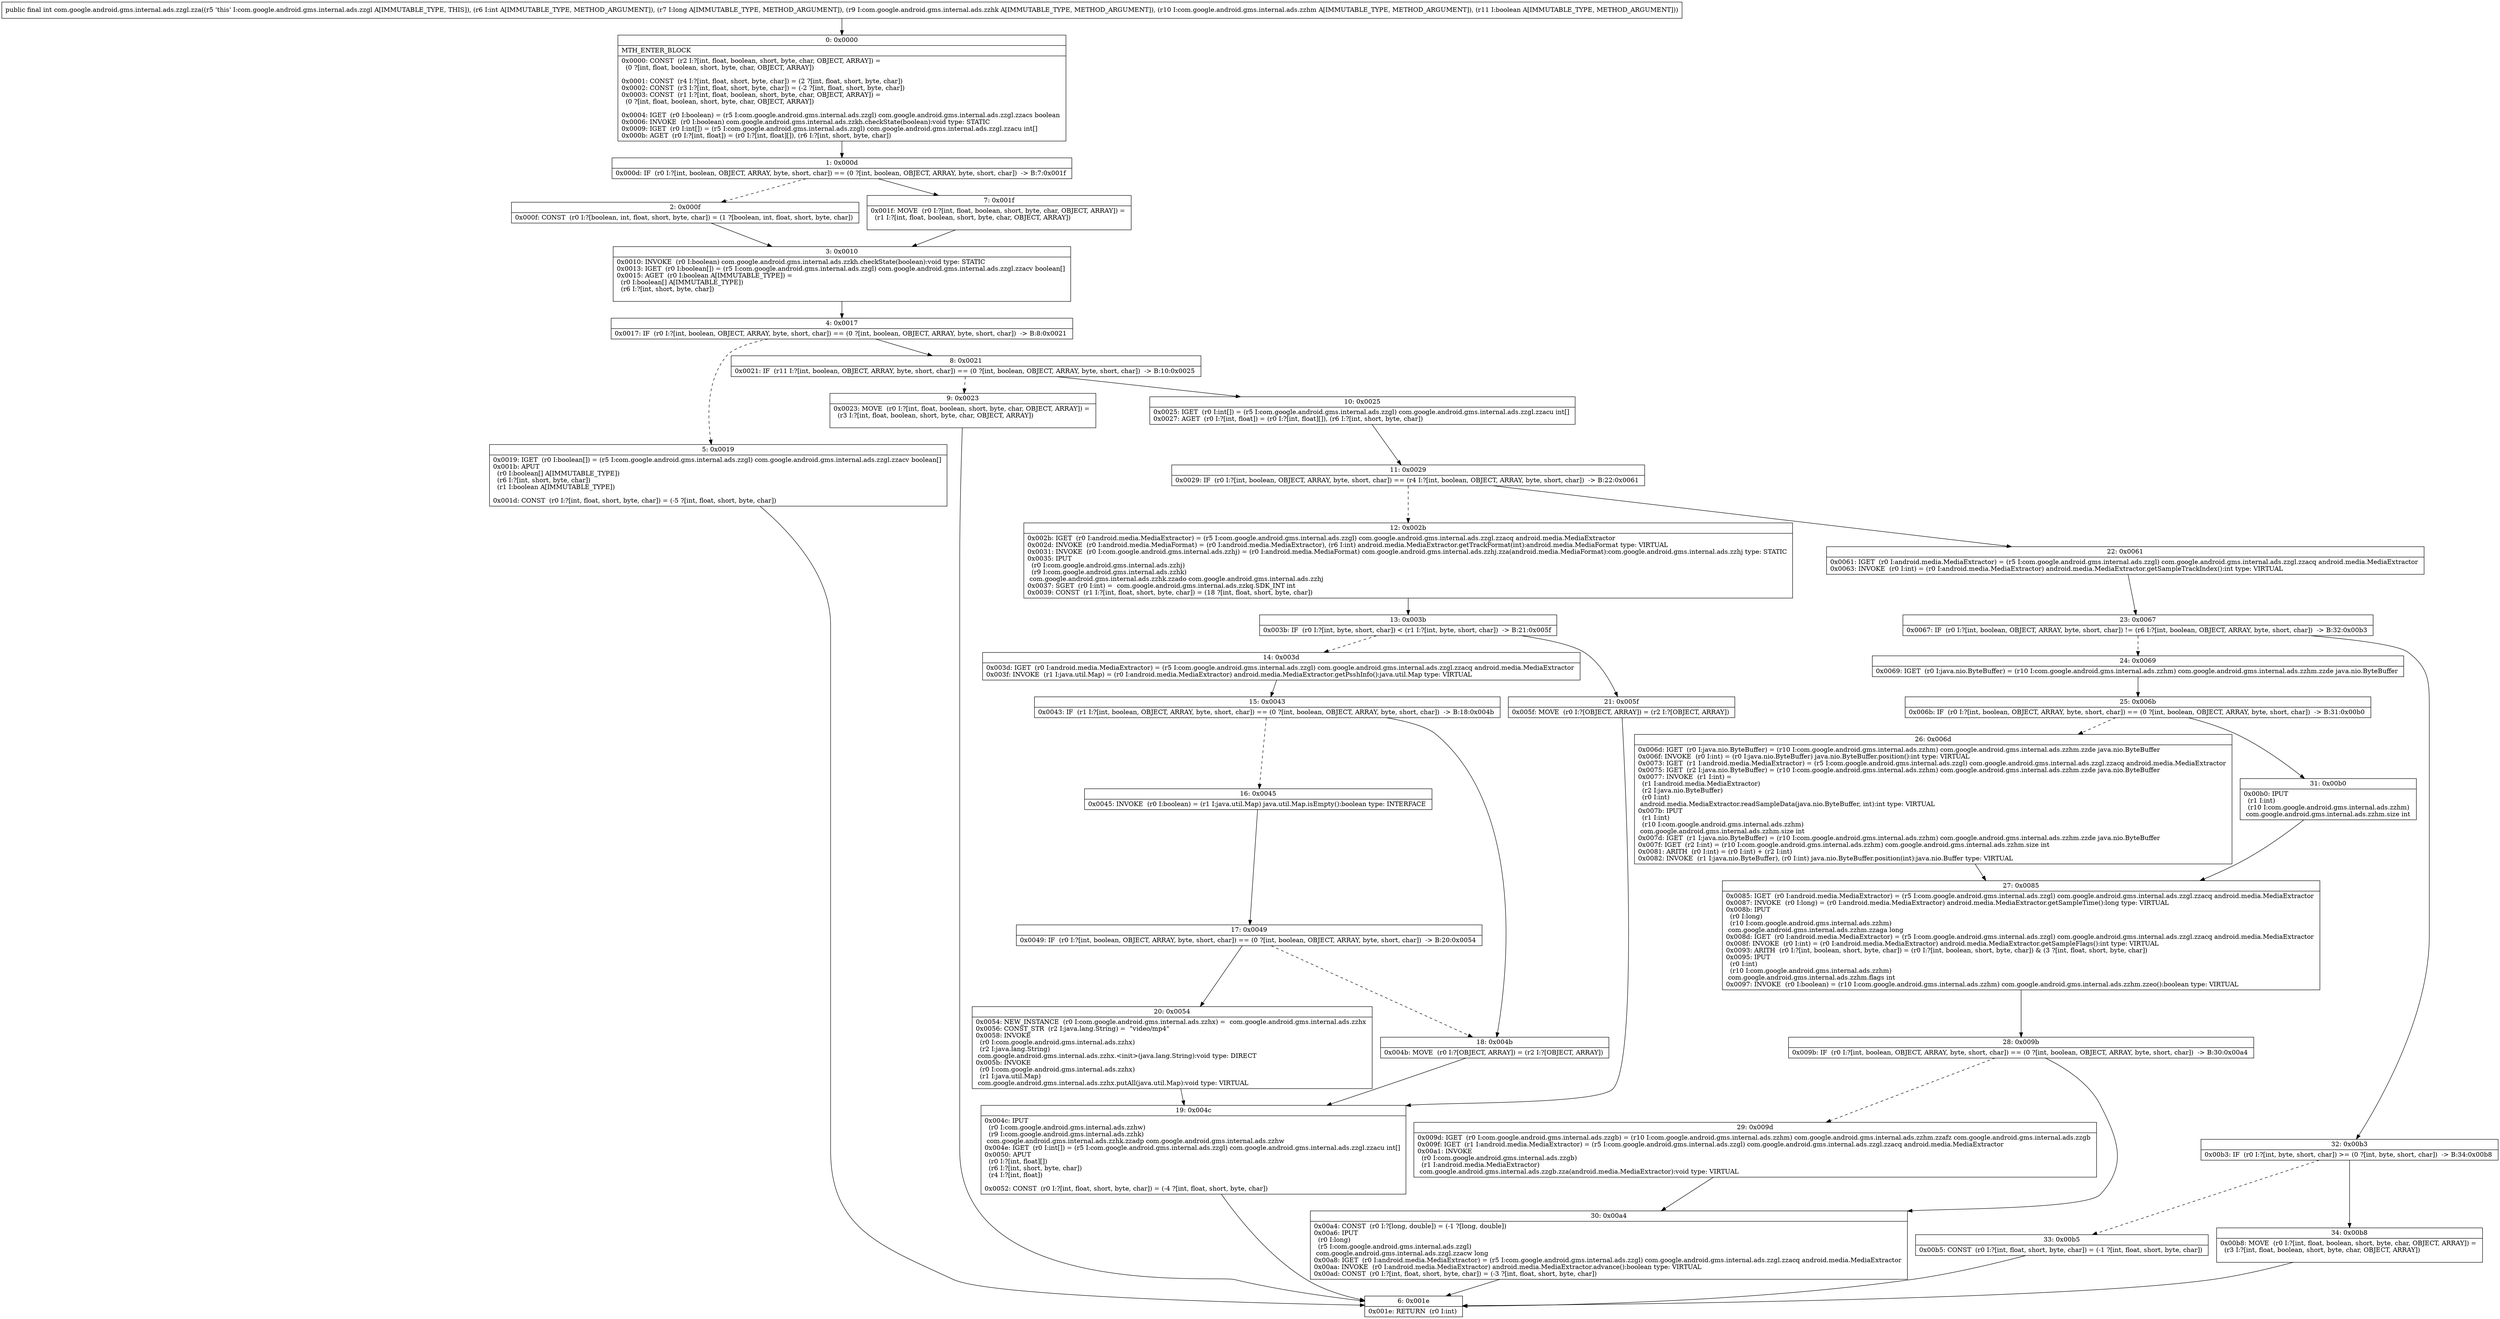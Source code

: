digraph "CFG forcom.google.android.gms.internal.ads.zzgl.zza(IJLcom\/google\/android\/gms\/internal\/ads\/zzhk;Lcom\/google\/android\/gms\/internal\/ads\/zzhm;Z)I" {
Node_0 [shape=record,label="{0\:\ 0x0000|MTH_ENTER_BLOCK\l|0x0000: CONST  (r2 I:?[int, float, boolean, short, byte, char, OBJECT, ARRAY]) = \l  (0 ?[int, float, boolean, short, byte, char, OBJECT, ARRAY])\l \l0x0001: CONST  (r4 I:?[int, float, short, byte, char]) = (2 ?[int, float, short, byte, char]) \l0x0002: CONST  (r3 I:?[int, float, short, byte, char]) = (\-2 ?[int, float, short, byte, char]) \l0x0003: CONST  (r1 I:?[int, float, boolean, short, byte, char, OBJECT, ARRAY]) = \l  (0 ?[int, float, boolean, short, byte, char, OBJECT, ARRAY])\l \l0x0004: IGET  (r0 I:boolean) = (r5 I:com.google.android.gms.internal.ads.zzgl) com.google.android.gms.internal.ads.zzgl.zzacs boolean \l0x0006: INVOKE  (r0 I:boolean) com.google.android.gms.internal.ads.zzkh.checkState(boolean):void type: STATIC \l0x0009: IGET  (r0 I:int[]) = (r5 I:com.google.android.gms.internal.ads.zzgl) com.google.android.gms.internal.ads.zzgl.zzacu int[] \l0x000b: AGET  (r0 I:?[int, float]) = (r0 I:?[int, float][]), (r6 I:?[int, short, byte, char]) \l}"];
Node_1 [shape=record,label="{1\:\ 0x000d|0x000d: IF  (r0 I:?[int, boolean, OBJECT, ARRAY, byte, short, char]) == (0 ?[int, boolean, OBJECT, ARRAY, byte, short, char])  \-\> B:7:0x001f \l}"];
Node_2 [shape=record,label="{2\:\ 0x000f|0x000f: CONST  (r0 I:?[boolean, int, float, short, byte, char]) = (1 ?[boolean, int, float, short, byte, char]) \l}"];
Node_3 [shape=record,label="{3\:\ 0x0010|0x0010: INVOKE  (r0 I:boolean) com.google.android.gms.internal.ads.zzkh.checkState(boolean):void type: STATIC \l0x0013: IGET  (r0 I:boolean[]) = (r5 I:com.google.android.gms.internal.ads.zzgl) com.google.android.gms.internal.ads.zzgl.zzacv boolean[] \l0x0015: AGET  (r0 I:boolean A[IMMUTABLE_TYPE]) = \l  (r0 I:boolean[] A[IMMUTABLE_TYPE])\l  (r6 I:?[int, short, byte, char])\l \l}"];
Node_4 [shape=record,label="{4\:\ 0x0017|0x0017: IF  (r0 I:?[int, boolean, OBJECT, ARRAY, byte, short, char]) == (0 ?[int, boolean, OBJECT, ARRAY, byte, short, char])  \-\> B:8:0x0021 \l}"];
Node_5 [shape=record,label="{5\:\ 0x0019|0x0019: IGET  (r0 I:boolean[]) = (r5 I:com.google.android.gms.internal.ads.zzgl) com.google.android.gms.internal.ads.zzgl.zzacv boolean[] \l0x001b: APUT  \l  (r0 I:boolean[] A[IMMUTABLE_TYPE])\l  (r6 I:?[int, short, byte, char])\l  (r1 I:boolean A[IMMUTABLE_TYPE])\l \l0x001d: CONST  (r0 I:?[int, float, short, byte, char]) = (\-5 ?[int, float, short, byte, char]) \l}"];
Node_6 [shape=record,label="{6\:\ 0x001e|0x001e: RETURN  (r0 I:int) \l}"];
Node_7 [shape=record,label="{7\:\ 0x001f|0x001f: MOVE  (r0 I:?[int, float, boolean, short, byte, char, OBJECT, ARRAY]) = \l  (r1 I:?[int, float, boolean, short, byte, char, OBJECT, ARRAY])\l \l}"];
Node_8 [shape=record,label="{8\:\ 0x0021|0x0021: IF  (r11 I:?[int, boolean, OBJECT, ARRAY, byte, short, char]) == (0 ?[int, boolean, OBJECT, ARRAY, byte, short, char])  \-\> B:10:0x0025 \l}"];
Node_9 [shape=record,label="{9\:\ 0x0023|0x0023: MOVE  (r0 I:?[int, float, boolean, short, byte, char, OBJECT, ARRAY]) = \l  (r3 I:?[int, float, boolean, short, byte, char, OBJECT, ARRAY])\l \l}"];
Node_10 [shape=record,label="{10\:\ 0x0025|0x0025: IGET  (r0 I:int[]) = (r5 I:com.google.android.gms.internal.ads.zzgl) com.google.android.gms.internal.ads.zzgl.zzacu int[] \l0x0027: AGET  (r0 I:?[int, float]) = (r0 I:?[int, float][]), (r6 I:?[int, short, byte, char]) \l}"];
Node_11 [shape=record,label="{11\:\ 0x0029|0x0029: IF  (r0 I:?[int, boolean, OBJECT, ARRAY, byte, short, char]) == (r4 I:?[int, boolean, OBJECT, ARRAY, byte, short, char])  \-\> B:22:0x0061 \l}"];
Node_12 [shape=record,label="{12\:\ 0x002b|0x002b: IGET  (r0 I:android.media.MediaExtractor) = (r5 I:com.google.android.gms.internal.ads.zzgl) com.google.android.gms.internal.ads.zzgl.zzacq android.media.MediaExtractor \l0x002d: INVOKE  (r0 I:android.media.MediaFormat) = (r0 I:android.media.MediaExtractor), (r6 I:int) android.media.MediaExtractor.getTrackFormat(int):android.media.MediaFormat type: VIRTUAL \l0x0031: INVOKE  (r0 I:com.google.android.gms.internal.ads.zzhj) = (r0 I:android.media.MediaFormat) com.google.android.gms.internal.ads.zzhj.zza(android.media.MediaFormat):com.google.android.gms.internal.ads.zzhj type: STATIC \l0x0035: IPUT  \l  (r0 I:com.google.android.gms.internal.ads.zzhj)\l  (r9 I:com.google.android.gms.internal.ads.zzhk)\l com.google.android.gms.internal.ads.zzhk.zzado com.google.android.gms.internal.ads.zzhj \l0x0037: SGET  (r0 I:int) =  com.google.android.gms.internal.ads.zzkq.SDK_INT int \l0x0039: CONST  (r1 I:?[int, float, short, byte, char]) = (18 ?[int, float, short, byte, char]) \l}"];
Node_13 [shape=record,label="{13\:\ 0x003b|0x003b: IF  (r0 I:?[int, byte, short, char]) \< (r1 I:?[int, byte, short, char])  \-\> B:21:0x005f \l}"];
Node_14 [shape=record,label="{14\:\ 0x003d|0x003d: IGET  (r0 I:android.media.MediaExtractor) = (r5 I:com.google.android.gms.internal.ads.zzgl) com.google.android.gms.internal.ads.zzgl.zzacq android.media.MediaExtractor \l0x003f: INVOKE  (r1 I:java.util.Map) = (r0 I:android.media.MediaExtractor) android.media.MediaExtractor.getPsshInfo():java.util.Map type: VIRTUAL \l}"];
Node_15 [shape=record,label="{15\:\ 0x0043|0x0043: IF  (r1 I:?[int, boolean, OBJECT, ARRAY, byte, short, char]) == (0 ?[int, boolean, OBJECT, ARRAY, byte, short, char])  \-\> B:18:0x004b \l}"];
Node_16 [shape=record,label="{16\:\ 0x0045|0x0045: INVOKE  (r0 I:boolean) = (r1 I:java.util.Map) java.util.Map.isEmpty():boolean type: INTERFACE \l}"];
Node_17 [shape=record,label="{17\:\ 0x0049|0x0049: IF  (r0 I:?[int, boolean, OBJECT, ARRAY, byte, short, char]) == (0 ?[int, boolean, OBJECT, ARRAY, byte, short, char])  \-\> B:20:0x0054 \l}"];
Node_18 [shape=record,label="{18\:\ 0x004b|0x004b: MOVE  (r0 I:?[OBJECT, ARRAY]) = (r2 I:?[OBJECT, ARRAY]) \l}"];
Node_19 [shape=record,label="{19\:\ 0x004c|0x004c: IPUT  \l  (r0 I:com.google.android.gms.internal.ads.zzhw)\l  (r9 I:com.google.android.gms.internal.ads.zzhk)\l com.google.android.gms.internal.ads.zzhk.zzadp com.google.android.gms.internal.ads.zzhw \l0x004e: IGET  (r0 I:int[]) = (r5 I:com.google.android.gms.internal.ads.zzgl) com.google.android.gms.internal.ads.zzgl.zzacu int[] \l0x0050: APUT  \l  (r0 I:?[int, float][])\l  (r6 I:?[int, short, byte, char])\l  (r4 I:?[int, float])\l \l0x0052: CONST  (r0 I:?[int, float, short, byte, char]) = (\-4 ?[int, float, short, byte, char]) \l}"];
Node_20 [shape=record,label="{20\:\ 0x0054|0x0054: NEW_INSTANCE  (r0 I:com.google.android.gms.internal.ads.zzhx) =  com.google.android.gms.internal.ads.zzhx \l0x0056: CONST_STR  (r2 I:java.lang.String) =  \"video\/mp4\" \l0x0058: INVOKE  \l  (r0 I:com.google.android.gms.internal.ads.zzhx)\l  (r2 I:java.lang.String)\l com.google.android.gms.internal.ads.zzhx.\<init\>(java.lang.String):void type: DIRECT \l0x005b: INVOKE  \l  (r0 I:com.google.android.gms.internal.ads.zzhx)\l  (r1 I:java.util.Map)\l com.google.android.gms.internal.ads.zzhx.putAll(java.util.Map):void type: VIRTUAL \l}"];
Node_21 [shape=record,label="{21\:\ 0x005f|0x005f: MOVE  (r0 I:?[OBJECT, ARRAY]) = (r2 I:?[OBJECT, ARRAY]) \l}"];
Node_22 [shape=record,label="{22\:\ 0x0061|0x0061: IGET  (r0 I:android.media.MediaExtractor) = (r5 I:com.google.android.gms.internal.ads.zzgl) com.google.android.gms.internal.ads.zzgl.zzacq android.media.MediaExtractor \l0x0063: INVOKE  (r0 I:int) = (r0 I:android.media.MediaExtractor) android.media.MediaExtractor.getSampleTrackIndex():int type: VIRTUAL \l}"];
Node_23 [shape=record,label="{23\:\ 0x0067|0x0067: IF  (r0 I:?[int, boolean, OBJECT, ARRAY, byte, short, char]) != (r6 I:?[int, boolean, OBJECT, ARRAY, byte, short, char])  \-\> B:32:0x00b3 \l}"];
Node_24 [shape=record,label="{24\:\ 0x0069|0x0069: IGET  (r0 I:java.nio.ByteBuffer) = (r10 I:com.google.android.gms.internal.ads.zzhm) com.google.android.gms.internal.ads.zzhm.zzde java.nio.ByteBuffer \l}"];
Node_25 [shape=record,label="{25\:\ 0x006b|0x006b: IF  (r0 I:?[int, boolean, OBJECT, ARRAY, byte, short, char]) == (0 ?[int, boolean, OBJECT, ARRAY, byte, short, char])  \-\> B:31:0x00b0 \l}"];
Node_26 [shape=record,label="{26\:\ 0x006d|0x006d: IGET  (r0 I:java.nio.ByteBuffer) = (r10 I:com.google.android.gms.internal.ads.zzhm) com.google.android.gms.internal.ads.zzhm.zzde java.nio.ByteBuffer \l0x006f: INVOKE  (r0 I:int) = (r0 I:java.nio.ByteBuffer) java.nio.ByteBuffer.position():int type: VIRTUAL \l0x0073: IGET  (r1 I:android.media.MediaExtractor) = (r5 I:com.google.android.gms.internal.ads.zzgl) com.google.android.gms.internal.ads.zzgl.zzacq android.media.MediaExtractor \l0x0075: IGET  (r2 I:java.nio.ByteBuffer) = (r10 I:com.google.android.gms.internal.ads.zzhm) com.google.android.gms.internal.ads.zzhm.zzde java.nio.ByteBuffer \l0x0077: INVOKE  (r1 I:int) = \l  (r1 I:android.media.MediaExtractor)\l  (r2 I:java.nio.ByteBuffer)\l  (r0 I:int)\l android.media.MediaExtractor.readSampleData(java.nio.ByteBuffer, int):int type: VIRTUAL \l0x007b: IPUT  \l  (r1 I:int)\l  (r10 I:com.google.android.gms.internal.ads.zzhm)\l com.google.android.gms.internal.ads.zzhm.size int \l0x007d: IGET  (r1 I:java.nio.ByteBuffer) = (r10 I:com.google.android.gms.internal.ads.zzhm) com.google.android.gms.internal.ads.zzhm.zzde java.nio.ByteBuffer \l0x007f: IGET  (r2 I:int) = (r10 I:com.google.android.gms.internal.ads.zzhm) com.google.android.gms.internal.ads.zzhm.size int \l0x0081: ARITH  (r0 I:int) = (r0 I:int) + (r2 I:int) \l0x0082: INVOKE  (r1 I:java.nio.ByteBuffer), (r0 I:int) java.nio.ByteBuffer.position(int):java.nio.Buffer type: VIRTUAL \l}"];
Node_27 [shape=record,label="{27\:\ 0x0085|0x0085: IGET  (r0 I:android.media.MediaExtractor) = (r5 I:com.google.android.gms.internal.ads.zzgl) com.google.android.gms.internal.ads.zzgl.zzacq android.media.MediaExtractor \l0x0087: INVOKE  (r0 I:long) = (r0 I:android.media.MediaExtractor) android.media.MediaExtractor.getSampleTime():long type: VIRTUAL \l0x008b: IPUT  \l  (r0 I:long)\l  (r10 I:com.google.android.gms.internal.ads.zzhm)\l com.google.android.gms.internal.ads.zzhm.zzaga long \l0x008d: IGET  (r0 I:android.media.MediaExtractor) = (r5 I:com.google.android.gms.internal.ads.zzgl) com.google.android.gms.internal.ads.zzgl.zzacq android.media.MediaExtractor \l0x008f: INVOKE  (r0 I:int) = (r0 I:android.media.MediaExtractor) android.media.MediaExtractor.getSampleFlags():int type: VIRTUAL \l0x0093: ARITH  (r0 I:?[int, boolean, short, byte, char]) = (r0 I:?[int, boolean, short, byte, char]) & (3 ?[int, float, short, byte, char]) \l0x0095: IPUT  \l  (r0 I:int)\l  (r10 I:com.google.android.gms.internal.ads.zzhm)\l com.google.android.gms.internal.ads.zzhm.flags int \l0x0097: INVOKE  (r0 I:boolean) = (r10 I:com.google.android.gms.internal.ads.zzhm) com.google.android.gms.internal.ads.zzhm.zzeo():boolean type: VIRTUAL \l}"];
Node_28 [shape=record,label="{28\:\ 0x009b|0x009b: IF  (r0 I:?[int, boolean, OBJECT, ARRAY, byte, short, char]) == (0 ?[int, boolean, OBJECT, ARRAY, byte, short, char])  \-\> B:30:0x00a4 \l}"];
Node_29 [shape=record,label="{29\:\ 0x009d|0x009d: IGET  (r0 I:com.google.android.gms.internal.ads.zzgb) = (r10 I:com.google.android.gms.internal.ads.zzhm) com.google.android.gms.internal.ads.zzhm.zzafz com.google.android.gms.internal.ads.zzgb \l0x009f: IGET  (r1 I:android.media.MediaExtractor) = (r5 I:com.google.android.gms.internal.ads.zzgl) com.google.android.gms.internal.ads.zzgl.zzacq android.media.MediaExtractor \l0x00a1: INVOKE  \l  (r0 I:com.google.android.gms.internal.ads.zzgb)\l  (r1 I:android.media.MediaExtractor)\l com.google.android.gms.internal.ads.zzgb.zza(android.media.MediaExtractor):void type: VIRTUAL \l}"];
Node_30 [shape=record,label="{30\:\ 0x00a4|0x00a4: CONST  (r0 I:?[long, double]) = (\-1 ?[long, double]) \l0x00a6: IPUT  \l  (r0 I:long)\l  (r5 I:com.google.android.gms.internal.ads.zzgl)\l com.google.android.gms.internal.ads.zzgl.zzacw long \l0x00a8: IGET  (r0 I:android.media.MediaExtractor) = (r5 I:com.google.android.gms.internal.ads.zzgl) com.google.android.gms.internal.ads.zzgl.zzacq android.media.MediaExtractor \l0x00aa: INVOKE  (r0 I:android.media.MediaExtractor) android.media.MediaExtractor.advance():boolean type: VIRTUAL \l0x00ad: CONST  (r0 I:?[int, float, short, byte, char]) = (\-3 ?[int, float, short, byte, char]) \l}"];
Node_31 [shape=record,label="{31\:\ 0x00b0|0x00b0: IPUT  \l  (r1 I:int)\l  (r10 I:com.google.android.gms.internal.ads.zzhm)\l com.google.android.gms.internal.ads.zzhm.size int \l}"];
Node_32 [shape=record,label="{32\:\ 0x00b3|0x00b3: IF  (r0 I:?[int, byte, short, char]) \>= (0 ?[int, byte, short, char])  \-\> B:34:0x00b8 \l}"];
Node_33 [shape=record,label="{33\:\ 0x00b5|0x00b5: CONST  (r0 I:?[int, float, short, byte, char]) = (\-1 ?[int, float, short, byte, char]) \l}"];
Node_34 [shape=record,label="{34\:\ 0x00b8|0x00b8: MOVE  (r0 I:?[int, float, boolean, short, byte, char, OBJECT, ARRAY]) = \l  (r3 I:?[int, float, boolean, short, byte, char, OBJECT, ARRAY])\l \l}"];
MethodNode[shape=record,label="{public final int com.google.android.gms.internal.ads.zzgl.zza((r5 'this' I:com.google.android.gms.internal.ads.zzgl A[IMMUTABLE_TYPE, THIS]), (r6 I:int A[IMMUTABLE_TYPE, METHOD_ARGUMENT]), (r7 I:long A[IMMUTABLE_TYPE, METHOD_ARGUMENT]), (r9 I:com.google.android.gms.internal.ads.zzhk A[IMMUTABLE_TYPE, METHOD_ARGUMENT]), (r10 I:com.google.android.gms.internal.ads.zzhm A[IMMUTABLE_TYPE, METHOD_ARGUMENT]), (r11 I:boolean A[IMMUTABLE_TYPE, METHOD_ARGUMENT])) }"];
MethodNode -> Node_0;
Node_0 -> Node_1;
Node_1 -> Node_2[style=dashed];
Node_1 -> Node_7;
Node_2 -> Node_3;
Node_3 -> Node_4;
Node_4 -> Node_5[style=dashed];
Node_4 -> Node_8;
Node_5 -> Node_6;
Node_7 -> Node_3;
Node_8 -> Node_9[style=dashed];
Node_8 -> Node_10;
Node_9 -> Node_6;
Node_10 -> Node_11;
Node_11 -> Node_12[style=dashed];
Node_11 -> Node_22;
Node_12 -> Node_13;
Node_13 -> Node_14[style=dashed];
Node_13 -> Node_21;
Node_14 -> Node_15;
Node_15 -> Node_16[style=dashed];
Node_15 -> Node_18;
Node_16 -> Node_17;
Node_17 -> Node_18[style=dashed];
Node_17 -> Node_20;
Node_18 -> Node_19;
Node_19 -> Node_6;
Node_20 -> Node_19;
Node_21 -> Node_19;
Node_22 -> Node_23;
Node_23 -> Node_24[style=dashed];
Node_23 -> Node_32;
Node_24 -> Node_25;
Node_25 -> Node_26[style=dashed];
Node_25 -> Node_31;
Node_26 -> Node_27;
Node_27 -> Node_28;
Node_28 -> Node_29[style=dashed];
Node_28 -> Node_30;
Node_29 -> Node_30;
Node_30 -> Node_6;
Node_31 -> Node_27;
Node_32 -> Node_33[style=dashed];
Node_32 -> Node_34;
Node_33 -> Node_6;
Node_34 -> Node_6;
}

